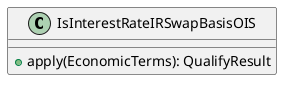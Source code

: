 @startuml

    class IsInterestRateIRSwapBasisOIS [[IsInterestRateIRSwapBasisOIS.html]] {
        +apply(EconomicTerms): QualifyResult
    }

@enduml
